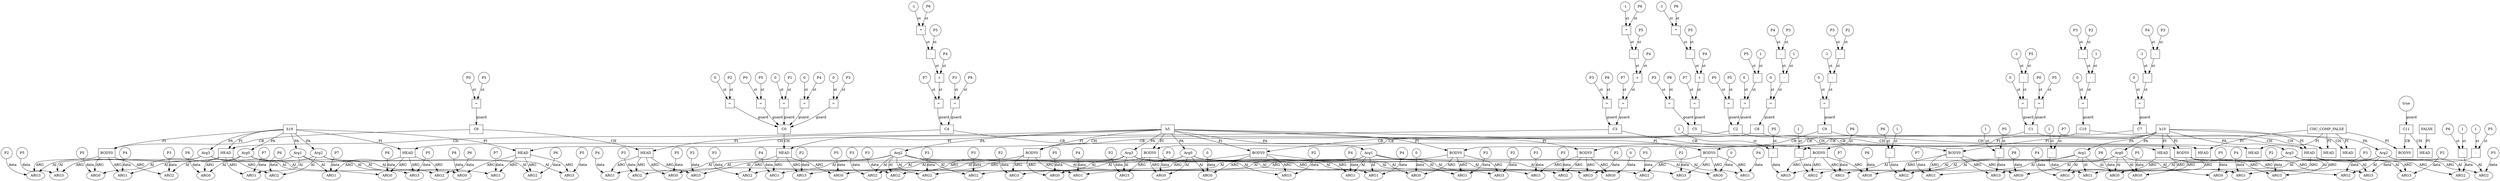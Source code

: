 // Horn Graph
digraph {
	"predicate_0" [label="h5"  nodeName="predicate_0" class=predicateName GNNNodeID=0 shape="box"]
	"predicateArgument_0" [label="Arg0"  nodeName="predicateArgument_0" class=predicateArgument GNNNodeID=1 shape="ellipse"]
		"predicate_0" -> "predicateArgument_0" [ label="PA"]
	"predicateArgument_1" [label="Arg1"  nodeName="predicateArgument_1" class=predicateArgument GNNNodeID=2 shape="ellipse"]
		"predicate_0" -> "predicateArgument_1" [ label="PA"]
	"predicateArgument_2" [label="Arg2"  nodeName="predicateArgument_2" class=predicateArgument GNNNodeID=3 shape="ellipse"]
		"predicate_0" -> "predicateArgument_2" [ label="PA"]
	"predicateArgument_3" [label="Arg3"  nodeName="predicateArgument_3" class=predicateArgument GNNNodeID=4 shape="ellipse"]
		"predicate_0" -> "predicateArgument_3" [ label="PA"]
	"predicate_1" [label="h10"  nodeName="predicate_1" class=predicateName GNNNodeID=5 shape="box"]
	"predicateArgument_4" [label="Arg0"  nodeName="predicateArgument_4" class=predicateArgument GNNNodeID=6 shape="ellipse"]
		"predicate_1" -> "predicateArgument_4" [ label="PA"]
	"predicateArgument_5" [label="Arg1"  nodeName="predicateArgument_5" class=predicateArgument GNNNodeID=7 shape="ellipse"]
		"predicate_1" -> "predicateArgument_5" [ label="PA"]
	"predicateArgument_6" [label="Arg2"  nodeName="predicateArgument_6" class=predicateArgument GNNNodeID=8 shape="ellipse"]
		"predicate_1" -> "predicateArgument_6" [ label="PA"]
	"predicateArgument_7" [label="Arg3"  nodeName="predicateArgument_7" class=predicateArgument GNNNodeID=9 shape="ellipse"]
		"predicate_1" -> "predicateArgument_7" [ label="PA"]
	"predicate_2" [label="h18"  nodeName="predicate_2" class=predicateName GNNNodeID=10 shape="box"]
	"predicateArgument_8" [label="Arg0"  nodeName="predicateArgument_8" class=predicateArgument GNNNodeID=11 shape="ellipse"]
		"predicate_2" -> "predicateArgument_8" [ label="PA"]
	"predicateArgument_9" [label="Arg1"  nodeName="predicateArgument_9" class=predicateArgument GNNNodeID=12 shape="ellipse"]
		"predicate_2" -> "predicateArgument_9" [ label="PA"]
	"predicateArgument_10" [label="Arg2"  nodeName="predicateArgument_10" class=predicateArgument GNNNodeID=13 shape="ellipse"]
		"predicate_2" -> "predicateArgument_10" [ label="PA"]
	"predicateArgument_11" [label="Arg3"  nodeName="predicateArgument_11" class=predicateArgument GNNNodeID=14 shape="ellipse"]
		"predicate_2" -> "predicateArgument_11" [ label="PA"]
	"predicate_3" [label="CHC_COMP_FALSE"  nodeName="predicate_3" class=predicateName GNNNodeID=15 shape="box"]
	"predicate_4" [label="FALSE"  nodeName="predicate_4" class=predicateName GNNNodeID=16 shape="box"]
	"clause_0" [label="C0"  nodeName="clause_0" class=clause GNNNodeID=17 shape="box"]
	"=_18" [label="="  nodeName="=_18" class=operator GNNNodeID=18 shape="square"]
		"=_18" -> "clause_0" [ label="guard"]
	"0_19" [label="0"  nodeName="0_19" class=constant GNNNodeID=19 shape="circle"]
		"0_19" -> "=_18" [ label="st"]
	"P1_20" [label="P1"  nodeName="P1_20" class=symbolicConstant GNNNodeID=20 shape="circle"]
		"P1_20" -> "=_18" [ label="st"]
	"=_21" [label="="  nodeName="=_21" class=operator GNNNodeID=21 shape="square"]
		"=_21" -> "clause_0" [ label="guard"]
	"0_22" [label="0"  nodeName="0_22" class=constant GNNNodeID=22 shape="circle"]
		"0_22" -> "=_21" [ label="st"]
	"P4_23" [label="P4"  nodeName="P4_23" class=symbolicConstant GNNNodeID=23 shape="circle"]
		"P4_23" -> "=_21" [ label="st"]
	"=_24" [label="="  nodeName="=_24" class=operator GNNNodeID=24 shape="square"]
		"=_24" -> "clause_0" [ label="guard"]
	"0_25" [label="0"  nodeName="0_25" class=constant GNNNodeID=25 shape="circle"]
		"0_25" -> "=_24" [ label="st"]
	"P3_26" [label="P3"  nodeName="P3_26" class=symbolicConstant GNNNodeID=26 shape="circle"]
		"P3_26" -> "=_24" [ label="st"]
	"=_27" [label="="  nodeName="=_27" class=operator GNNNodeID=27 shape="square"]
		"=_27" -> "clause_0" [ label="guard"]
	"0_28" [label="0"  nodeName="0_28" class=constant GNNNodeID=28 shape="circle"]
		"0_28" -> "=_27" [ label="st"]
	"P2_29" [label="P2"  nodeName="P2_29" class=symbolicConstant GNNNodeID=29 shape="circle"]
		"P2_29" -> "=_27" [ label="st"]
	"=_30" [label="="  nodeName="=_30" class=operator GNNNodeID=30 shape="square"]
		"=_30" -> "clause_0" [ label="guard"]
	"P0_31" [label="P0"  nodeName="P0_31" class=symbolicConstant GNNNodeID=31 shape="circle"]
		"P0_31" -> "=_30" [ label="st"]
	"P5_32" [label="P5"  nodeName="P5_32" class=symbolicConstant GNNNodeID=32 shape="circle"]
		"P5_32" -> "=_30" [ label="st"]
	"clauseHead_0" [label="HEAD"  nodeName="clauseHead_0" class=clauseHead GNNNodeID=33 shape="box"]
		"clause_0" -> "clauseHead_0" [ label="CH"]
		"predicate_0" -> "clauseHead_0" [ label="PI"]
	"clauseArgument_0" [label="ARG0"  nodeName="clauseArgument_0" class=clauseArg GNNNodeID=34 shape="ellipse"]
		"clauseHead_0" -> "clauseArgument_0" [ label="ARG"]
		"predicateArgument_0" -> "clauseArgument_0" [ label="AI"]
	"P5_35" [label="P5"  nodeName="P5_35" class=symbolicConstant GNNNodeID=35 shape="circle"]
		"P5_35" -> "clauseArgument_0" [ label="data"]
	"clauseArgument_1" [label="ARG1"  nodeName="clauseArgument_1" class=clauseArg GNNNodeID=36 shape="ellipse"]
		"clauseHead_0" -> "clauseArgument_1" [ label="ARG"]
		"predicateArgument_1" -> "clauseArgument_1" [ label="AI"]
	"P4_37" [label="P4"  nodeName="P4_37" class=symbolicConstant GNNNodeID=37 shape="circle"]
		"P4_37" -> "clauseArgument_1" [ label="data"]
	"clauseArgument_2" [label="ARG2"  nodeName="clauseArgument_2" class=clauseArg GNNNodeID=38 shape="ellipse"]
		"clauseHead_0" -> "clauseArgument_2" [ label="ARG"]
		"predicateArgument_2" -> "clauseArgument_2" [ label="AI"]
	"P3_39" [label="P3"  nodeName="P3_39" class=symbolicConstant GNNNodeID=39 shape="circle"]
		"P3_39" -> "clauseArgument_2" [ label="data"]
	"clauseArgument_3" [label="ARG3"  nodeName="clauseArgument_3" class=clauseArg GNNNodeID=40 shape="ellipse"]
		"clauseHead_0" -> "clauseArgument_3" [ label="ARG"]
		"predicateArgument_3" -> "clauseArgument_3" [ label="AI"]
	"P2_41" [label="P2"  nodeName="P2_41" class=symbolicConstant GNNNodeID=41 shape="circle"]
		"P2_41" -> "clauseArgument_3" [ label="data"]
	"clause_1" [label="C1"  nodeName="clause_1" class=clause GNNNodeID=42 shape="box"]
	">=_43" [label="="  nodeName=">=_43" class=operator GNNNodeID=43 shape="square"]
		">=_43" -> "clause_1" [ label="guard"]
	"0_44" [label="0"  nodeName="0_44" class=constant GNNNodeID=44 shape="circle"]
		"0_44" -> ">=_43" [ label="st"]
	"-_45" [label="-"  nodeName="-_45" class=operator GNNNodeID=45 shape="square"]
		"-_45" -> ">=_43" [ label="st"]
	"-1_46" [label="-1"  nodeName="-1_46" class=constant GNNNodeID=46 shape="circle"]
		"-1_46" -> "-_45" [ label="st"]
	"P5_47" [label="P5"  nodeName="P5_47" class=symbolicConstant GNNNodeID=47 shape="circle"]
		"P5_47" -> "-_45" [ label="st"]
	"=_48" [label="="  nodeName="=_48" class=operator GNNNodeID=48 shape="square"]
		"=_48" -> "clause_1" [ label="guard"]
	"P0_49" [label="P0"  nodeName="P0_49" class=symbolicConstant GNNNodeID=49 shape="circle"]
		"P0_49" -> "=_48" [ label="st"]
	"P5_50" [label="P5"  nodeName="P5_50" class=symbolicConstant GNNNodeID=50 shape="circle"]
		"P5_50" -> "=_48" [ label="st"]
	"clauseHead_1" [label="HEAD"  nodeName="clauseHead_1" class=clauseHead GNNNodeID=51 shape="box"]
		"clause_1" -> "clauseHead_1" [ label="CH"]
		"predicate_1" -> "clauseHead_1" [ label="PI"]
	"clauseArgument_4" [label="ARG0"  nodeName="clauseArgument_4" class=clauseArg GNNNodeID=52 shape="ellipse"]
		"clauseHead_1" -> "clauseArgument_4" [ label="ARG"]
		"predicateArgument_4" -> "clauseArgument_4" [ label="AI"]
	"P5_53" [label="P5"  nodeName="P5_53" class=symbolicConstant GNNNodeID=53 shape="circle"]
		"P5_53" -> "clauseArgument_4" [ label="data"]
	"clauseArgument_5" [label="ARG1"  nodeName="clauseArgument_5" class=clauseArg GNNNodeID=54 shape="ellipse"]
		"clauseHead_1" -> "clauseArgument_5" [ label="ARG"]
		"predicateArgument_5" -> "clauseArgument_5" [ label="AI"]
	"P4_55" [label="P4"  nodeName="P4_55" class=symbolicConstant GNNNodeID=55 shape="circle"]
		"P4_55" -> "clauseArgument_5" [ label="data"]
	"clauseArgument_6" [label="ARG2"  nodeName="clauseArgument_6" class=clauseArg GNNNodeID=56 shape="ellipse"]
		"clauseHead_1" -> "clauseArgument_6" [ label="ARG"]
		"predicateArgument_6" -> "clauseArgument_6" [ label="AI"]
	"P3_57" [label="P3"  nodeName="P3_57" class=symbolicConstant GNNNodeID=57 shape="circle"]
		"P3_57" -> "clauseArgument_6" [ label="data"]
	"clauseArgument_7" [label="ARG3"  nodeName="clauseArgument_7" class=clauseArg GNNNodeID=58 shape="ellipse"]
		"clauseHead_1" -> "clauseArgument_7" [ label="ARG"]
		"predicateArgument_7" -> "clauseArgument_7" [ label="AI"]
	"P2_59" [label="P2"  nodeName="P2_59" class=symbolicConstant GNNNodeID=59 shape="circle"]
		"P2_59" -> "clauseArgument_7" [ label="data"]
	"clauseBody_0" [label="BODY0"  nodeName="clauseBody_0" class=clauseBody GNNNodeID=60 shape="box"]
		"clause_1" -> "clauseBody_0" [ label="CB"]
		"predicate_0" -> "clauseBody_0" [ label="PI"]
	"clauseArgument_8" [label="ARG0"  nodeName="clauseArgument_8" class=clauseArg GNNNodeID=61 shape="ellipse"]
		"clauseBody_0" -> "clauseArgument_8" [ label="ARG"]
		"predicateArgument_0" -> "clauseArgument_8" [ label="AI"]
	"P5_62" [label="P5"  nodeName="P5_62" class=symbolicConstant GNNNodeID=62 shape="circle"]
		"P5_62" -> "clauseArgument_8" [ label="data"]
	"clauseArgument_9" [label="ARG1"  nodeName="clauseArgument_9" class=clauseArg GNNNodeID=63 shape="ellipse"]
		"clauseBody_0" -> "clauseArgument_9" [ label="ARG"]
		"predicateArgument_1" -> "clauseArgument_9" [ label="AI"]
	"P4_64" [label="P4"  nodeName="P4_64" class=symbolicConstant GNNNodeID=64 shape="circle"]
		"P4_64" -> "clauseArgument_9" [ label="data"]
	"clauseArgument_10" [label="ARG2"  nodeName="clauseArgument_10" class=clauseArg GNNNodeID=65 shape="ellipse"]
		"clauseBody_0" -> "clauseArgument_10" [ label="ARG"]
		"predicateArgument_2" -> "clauseArgument_10" [ label="AI"]
	"P3_66" [label="P3"  nodeName="P3_66" class=symbolicConstant GNNNodeID=66 shape="circle"]
		"P3_66" -> "clauseArgument_10" [ label="data"]
	"clauseArgument_11" [label="ARG3"  nodeName="clauseArgument_11" class=clauseArg GNNNodeID=67 shape="ellipse"]
		"clauseBody_0" -> "clauseArgument_11" [ label="ARG"]
		"predicateArgument_3" -> "clauseArgument_11" [ label="AI"]
	"P2_68" [label="P2"  nodeName="P2_68" class=symbolicConstant GNNNodeID=68 shape="circle"]
		"P2_68" -> "clauseArgument_11" [ label="data"]
	"clause_2" [label="C2"  nodeName="clause_2" class=clause GNNNodeID=69 shape="box"]
	">=_70" [label="="  nodeName=">=_70" class=operator GNNNodeID=70 shape="square"]
		">=_70" -> "clause_2" [ label="guard"]
	"0_71" [label="0"  nodeName="0_71" class=constant GNNNodeID=71 shape="circle"]
		"0_71" -> ">=_70" [ label="st"]
	"-_72" [label="-"  nodeName="-_72" class=operator GNNNodeID=72 shape="square"]
		"-_72" -> ">=_70" [ label="st"]
	"P5_73" [label="P5"  nodeName="P5_73" class=symbolicConstant GNNNodeID=73 shape="circle"]
		"P5_73" -> "-_72" [ label="st"]
	"1_74" [label="1"  nodeName="1_74" class=constant GNNNodeID=74 shape="circle"]
		"1_74" -> "-_72" [ label="st"]
	"=_75" [label="="  nodeName="=_75" class=operator GNNNodeID=75 shape="square"]
		"=_75" -> "clause_2" [ label="guard"]
	"P0_76" [label="P0"  nodeName="P0_76" class=symbolicConstant GNNNodeID=76 shape="circle"]
		"P0_76" -> "=_75" [ label="st"]
	"P5_77" [label="P5"  nodeName="P5_77" class=symbolicConstant GNNNodeID=77 shape="circle"]
		"P5_77" -> "=_75" [ label="st"]
	"clauseHead_2" [label="HEAD"  nodeName="clauseHead_2" class=clauseHead GNNNodeID=78 shape="box"]
		"clause_2" -> "clauseHead_2" [ label="CH"]
		"predicate_1" -> "clauseHead_2" [ label="PI"]
	"clauseArgument_12" [label="ARG0"  nodeName="clauseArgument_12" class=clauseArg GNNNodeID=79 shape="ellipse"]
		"clauseHead_2" -> "clauseArgument_12" [ label="ARG"]
		"predicateArgument_4" -> "clauseArgument_12" [ label="AI"]
	"P5_80" [label="P5"  nodeName="P5_80" class=symbolicConstant GNNNodeID=80 shape="circle"]
		"P5_80" -> "clauseArgument_12" [ label="data"]
	"clauseArgument_13" [label="ARG1"  nodeName="clauseArgument_13" class=clauseArg GNNNodeID=81 shape="ellipse"]
		"clauseHead_2" -> "clauseArgument_13" [ label="ARG"]
		"predicateArgument_5" -> "clauseArgument_13" [ label="AI"]
	"P4_82" [label="P4"  nodeName="P4_82" class=symbolicConstant GNNNodeID=82 shape="circle"]
		"P4_82" -> "clauseArgument_13" [ label="data"]
	"clauseArgument_14" [label="ARG2"  nodeName="clauseArgument_14" class=clauseArg GNNNodeID=83 shape="ellipse"]
		"clauseHead_2" -> "clauseArgument_14" [ label="ARG"]
		"predicateArgument_6" -> "clauseArgument_14" [ label="AI"]
	"P3_84" [label="P3"  nodeName="P3_84" class=symbolicConstant GNNNodeID=84 shape="circle"]
		"P3_84" -> "clauseArgument_14" [ label="data"]
	"clauseArgument_15" [label="ARG3"  nodeName="clauseArgument_15" class=clauseArg GNNNodeID=85 shape="ellipse"]
		"clauseHead_2" -> "clauseArgument_15" [ label="ARG"]
		"predicateArgument_7" -> "clauseArgument_15" [ label="AI"]
	"P2_86" [label="P2"  nodeName="P2_86" class=symbolicConstant GNNNodeID=86 shape="circle"]
		"P2_86" -> "clauseArgument_15" [ label="data"]
	"clauseBody_1" [label="BODY0"  nodeName="clauseBody_1" class=clauseBody GNNNodeID=87 shape="box"]
		"clause_2" -> "clauseBody_1" [ label="CB"]
		"predicate_0" -> "clauseBody_1" [ label="PI"]
	"clauseArgument_16" [label="ARG0"  nodeName="clauseArgument_16" class=clauseArg GNNNodeID=88 shape="ellipse"]
		"clauseBody_1" -> "clauseArgument_16" [ label="ARG"]
		"predicateArgument_0" -> "clauseArgument_16" [ label="AI"]
	"P5_89" [label="P5"  nodeName="P5_89" class=symbolicConstant GNNNodeID=89 shape="circle"]
		"P5_89" -> "clauseArgument_16" [ label="data"]
	"clauseArgument_17" [label="ARG1"  nodeName="clauseArgument_17" class=clauseArg GNNNodeID=90 shape="ellipse"]
		"clauseBody_1" -> "clauseArgument_17" [ label="ARG"]
		"predicateArgument_1" -> "clauseArgument_17" [ label="AI"]
	"P4_91" [label="P4"  nodeName="P4_91" class=symbolicConstant GNNNodeID=91 shape="circle"]
		"P4_91" -> "clauseArgument_17" [ label="data"]
	"clauseArgument_18" [label="ARG2"  nodeName="clauseArgument_18" class=clauseArg GNNNodeID=92 shape="ellipse"]
		"clauseBody_1" -> "clauseArgument_18" [ label="ARG"]
		"predicateArgument_2" -> "clauseArgument_18" [ label="AI"]
	"P3_93" [label="P3"  nodeName="P3_93" class=symbolicConstant GNNNodeID=93 shape="circle"]
		"P3_93" -> "clauseArgument_18" [ label="data"]
	"clauseArgument_19" [label="ARG3"  nodeName="clauseArgument_19" class=clauseArg GNNNodeID=94 shape="ellipse"]
		"clauseBody_1" -> "clauseArgument_19" [ label="ARG"]
		"predicateArgument_3" -> "clauseArgument_19" [ label="AI"]
	"P2_95" [label="P2"  nodeName="P2_95" class=symbolicConstant GNNNodeID=95 shape="circle"]
		"P2_95" -> "clauseArgument_19" [ label="data"]
	"clause_3" [label="C3"  nodeName="clause_3" class=clause GNNNodeID=96 shape="box"]
	"=_97" [label="="  nodeName="=_97" class=operator GNNNodeID=97 shape="square"]
		"=_97" -> "clause_3" [ label="guard"]
	"P7_98" [label="P7"  nodeName="P7_98" class=symbolicConstant GNNNodeID=98 shape="circle"]
		"P7_98" -> "=_97" [ label="st"]
	"+_99" [label="+"  nodeName="+_99" class=operator GNNNodeID=99 shape="square"]
		"+_99" -> "=_97" [ label="st"]
	"-_100" [label="-"  nodeName="-_100" class=operator GNNNodeID=100 shape="square"]
		"-_100" -> "+_99" [ label="st"]
	"*_101" [label="*"  nodeName="*_101" class=operator GNNNodeID=101 shape="square"]
		"*_101" -> "-_100" [ label="st"]
	"-1_102" [label="-1"  nodeName="-1_102" class=constant GNNNodeID=102 shape="circle"]
		"-1_102" -> "*_101" [ label="st"]
	"P6_103" [label="P6"  nodeName="P6_103" class=symbolicConstant GNNNodeID=103 shape="circle"]
		"P6_103" -> "*_101" [ label="st"]
	"P5_104" [label="P5"  nodeName="P5_104" class=symbolicConstant GNNNodeID=104 shape="circle"]
		"P5_104" -> "-_100" [ label="st"]
	"P4_105" [label="P4"  nodeName="P4_105" class=symbolicConstant GNNNodeID=105 shape="circle"]
		"P4_105" -> "+_99" [ label="st"]
	"=_106" [label="="  nodeName="=_106" class=operator GNNNodeID=106 shape="square"]
		"=_106" -> "clause_3" [ label="guard"]
	"P3_107" [label="P3"  nodeName="P3_107" class=symbolicConstant GNNNodeID=107 shape="circle"]
		"P3_107" -> "=_106" [ label="st"]
	"P8_108" [label="P8"  nodeName="P8_108" class=symbolicConstant GNNNodeID=108 shape="circle"]
		"P8_108" -> "=_106" [ label="st"]
	"clauseHead_3" [label="HEAD"  nodeName="clauseHead_3" class=clauseHead GNNNodeID=109 shape="box"]
		"clause_3" -> "clauseHead_3" [ label="CH"]
		"predicate_2" -> "clauseHead_3" [ label="PI"]
	"clauseArgument_20" [label="ARG0"  nodeName="clauseArgument_20" class=clauseArg GNNNodeID=110 shape="ellipse"]
		"clauseHead_3" -> "clauseArgument_20" [ label="ARG"]
		"predicateArgument_8" -> "clauseArgument_20" [ label="AI"]
	"P8_111" [label="P8"  nodeName="P8_111" class=symbolicConstant GNNNodeID=111 shape="circle"]
		"P8_111" -> "clauseArgument_20" [ label="data"]
	"clauseArgument_21" [label="ARG1"  nodeName="clauseArgument_21" class=clauseArg GNNNodeID=112 shape="ellipse"]
		"clauseHead_3" -> "clauseArgument_21" [ label="ARG"]
		"predicateArgument_9" -> "clauseArgument_21" [ label="AI"]
	"P7_113" [label="P7"  nodeName="P7_113" class=symbolicConstant GNNNodeID=113 shape="circle"]
		"P7_113" -> "clauseArgument_21" [ label="data"]
	"clauseArgument_22" [label="ARG2"  nodeName="clauseArgument_22" class=clauseArg GNNNodeID=114 shape="ellipse"]
		"clauseHead_3" -> "clauseArgument_22" [ label="ARG"]
		"predicateArgument_10" -> "clauseArgument_22" [ label="AI"]
	"P6_115" [label="P6"  nodeName="P6_115" class=symbolicConstant GNNNodeID=115 shape="circle"]
		"P6_115" -> "clauseArgument_22" [ label="data"]
	"clauseArgument_23" [label="ARG3"  nodeName="clauseArgument_23" class=clauseArg GNNNodeID=116 shape="ellipse"]
		"clauseHead_3" -> "clauseArgument_23" [ label="ARG"]
		"predicateArgument_11" -> "clauseArgument_23" [ label="AI"]
	"P5_117" [label="P5"  nodeName="P5_117" class=symbolicConstant GNNNodeID=117 shape="circle"]
		"P5_117" -> "clauseArgument_23" [ label="data"]
	"clauseBody_2" [label="BODY0"  nodeName="clauseBody_2" class=clauseBody GNNNodeID=118 shape="box"]
		"clause_3" -> "clauseBody_2" [ label="CB"]
		"predicate_1" -> "clauseBody_2" [ label="PI"]
	"clauseArgument_24" [label="ARG0"  nodeName="clauseArgument_24" class=clauseArg GNNNodeID=119 shape="ellipse"]
		"clauseBody_2" -> "clauseArgument_24" [ label="ARG"]
		"predicateArgument_4" -> "clauseArgument_24" [ label="AI"]
	"P8_120" [label="P8"  nodeName="P8_120" class=symbolicConstant GNNNodeID=120 shape="circle"]
		"P8_120" -> "clauseArgument_24" [ label="data"]
	"clauseArgument_25" [label="ARG1"  nodeName="clauseArgument_25" class=clauseArg GNNNodeID=121 shape="ellipse"]
		"clauseBody_2" -> "clauseArgument_25" [ label="ARG"]
		"predicateArgument_5" -> "clauseArgument_25" [ label="AI"]
	"P7_122" [label="P7"  nodeName="P7_122" class=symbolicConstant GNNNodeID=122 shape="circle"]
		"P7_122" -> "clauseArgument_25" [ label="data"]
	"clauseArgument_26" [label="ARG2"  nodeName="clauseArgument_26" class=clauseArg GNNNodeID=123 shape="ellipse"]
		"clauseBody_2" -> "clauseArgument_26" [ label="ARG"]
		"predicateArgument_6" -> "clauseArgument_26" [ label="AI"]
	"-_124" [label="-"  nodeName="-_124" class=operator GNNNodeID=124 shape="square"]
		"-_124" -> "clauseArgument_26" [ label="data"]
	"P6_125" [label="P6"  nodeName="P6_125" class=symbolicConstant GNNNodeID=125 shape="circle"]
		"P6_125" -> "-_124" [ label="st"]
	"1_126" [label="1"  nodeName="1_126" class=constant GNNNodeID=126 shape="circle"]
		"1_126" -> "-_124" [ label="st"]
	"clauseArgument_27" [label="ARG3"  nodeName="clauseArgument_27" class=clauseArg GNNNodeID=127 shape="ellipse"]
		"clauseBody_2" -> "clauseArgument_27" [ label="ARG"]
		"predicateArgument_7" -> "clauseArgument_27" [ label="AI"]
	"-_128" [label="-"  nodeName="-_128" class=operator GNNNodeID=128 shape="square"]
		"-_128" -> "clauseArgument_27" [ label="data"]
	"P5_129" [label="P5"  nodeName="P5_129" class=symbolicConstant GNNNodeID=129 shape="circle"]
		"P5_129" -> "-_128" [ label="st"]
	"1_130" [label="1"  nodeName="1_130" class=constant GNNNodeID=130 shape="circle"]
		"1_130" -> "-_128" [ label="st"]
	"clause_4" [label="C4"  nodeName="clause_4" class=clause GNNNodeID=131 shape="box"]
	"=_132" [label="="  nodeName="=_132" class=operator GNNNodeID=132 shape="square"]
		"=_132" -> "clause_4" [ label="guard"]
	"P7_133" [label="P7"  nodeName="P7_133" class=symbolicConstant GNNNodeID=133 shape="circle"]
		"P7_133" -> "=_132" [ label="st"]
	"+_134" [label="+"  nodeName="+_134" class=operator GNNNodeID=134 shape="square"]
		"+_134" -> "=_132" [ label="st"]
	"-_135" [label="-"  nodeName="-_135" class=operator GNNNodeID=135 shape="square"]
		"-_135" -> "+_134" [ label="st"]
	"*_136" [label="*"  nodeName="*_136" class=operator GNNNodeID=136 shape="square"]
		"*_136" -> "-_135" [ label="st"]
	"-1_137" [label="-1"  nodeName="-1_137" class=constant GNNNodeID=137 shape="circle"]
		"-1_137" -> "*_136" [ label="st"]
	"P6_138" [label="P6"  nodeName="P6_138" class=symbolicConstant GNNNodeID=138 shape="circle"]
		"P6_138" -> "*_136" [ label="st"]
	"P5_139" [label="P5"  nodeName="P5_139" class=symbolicConstant GNNNodeID=139 shape="circle"]
		"P5_139" -> "-_135" [ label="st"]
	"P4_140" [label="P4"  nodeName="P4_140" class=symbolicConstant GNNNodeID=140 shape="circle"]
		"P4_140" -> "+_134" [ label="st"]
	"=_141" [label="="  nodeName="=_141" class=operator GNNNodeID=141 shape="square"]
		"=_141" -> "clause_4" [ label="guard"]
	"P3_142" [label="P3"  nodeName="P3_142" class=symbolicConstant GNNNodeID=142 shape="circle"]
		"P3_142" -> "=_141" [ label="st"]
	"P8_143" [label="P8"  nodeName="P8_143" class=symbolicConstant GNNNodeID=143 shape="circle"]
		"P8_143" -> "=_141" [ label="st"]
	"clauseHead_4" [label="HEAD"  nodeName="clauseHead_4" class=clauseHead GNNNodeID=144 shape="box"]
		"clause_4" -> "clauseHead_4" [ label="CH"]
		"predicate_2" -> "clauseHead_4" [ label="PI"]
	"clauseArgument_28" [label="ARG0"  nodeName="clauseArgument_28" class=clauseArg GNNNodeID=145 shape="ellipse"]
		"clauseHead_4" -> "clauseArgument_28" [ label="ARG"]
		"predicateArgument_8" -> "clauseArgument_28" [ label="AI"]
	"P8_146" [label="P8"  nodeName="P8_146" class=symbolicConstant GNNNodeID=146 shape="circle"]
		"P8_146" -> "clauseArgument_28" [ label="data"]
	"clauseArgument_29" [label="ARG1"  nodeName="clauseArgument_29" class=clauseArg GNNNodeID=147 shape="ellipse"]
		"clauseHead_4" -> "clauseArgument_29" [ label="ARG"]
		"predicateArgument_9" -> "clauseArgument_29" [ label="AI"]
	"P7_148" [label="P7"  nodeName="P7_148" class=symbolicConstant GNNNodeID=148 shape="circle"]
		"P7_148" -> "clauseArgument_29" [ label="data"]
	"clauseArgument_30" [label="ARG2"  nodeName="clauseArgument_30" class=clauseArg GNNNodeID=149 shape="ellipse"]
		"clauseHead_4" -> "clauseArgument_30" [ label="ARG"]
		"predicateArgument_10" -> "clauseArgument_30" [ label="AI"]
	"P6_150" [label="P6"  nodeName="P6_150" class=symbolicConstant GNNNodeID=150 shape="circle"]
		"P6_150" -> "clauseArgument_30" [ label="data"]
	"clauseArgument_31" [label="ARG3"  nodeName="clauseArgument_31" class=clauseArg GNNNodeID=151 shape="ellipse"]
		"clauseHead_4" -> "clauseArgument_31" [ label="ARG"]
		"predicateArgument_11" -> "clauseArgument_31" [ label="AI"]
	"P5_152" [label="P5"  nodeName="P5_152" class=symbolicConstant GNNNodeID=152 shape="circle"]
		"P5_152" -> "clauseArgument_31" [ label="data"]
	"clauseBody_3" [label="BODY0"  nodeName="clauseBody_3" class=clauseBody GNNNodeID=153 shape="box"]
		"clause_4" -> "clauseBody_3" [ label="CB"]
		"predicate_1" -> "clauseBody_3" [ label="PI"]
	"clauseArgument_32" [label="ARG0"  nodeName="clauseArgument_32" class=clauseArg GNNNodeID=154 shape="ellipse"]
		"clauseBody_3" -> "clauseArgument_32" [ label="ARG"]
		"predicateArgument_4" -> "clauseArgument_32" [ label="AI"]
	"P8_155" [label="P8"  nodeName="P8_155" class=symbolicConstant GNNNodeID=155 shape="circle"]
		"P8_155" -> "clauseArgument_32" [ label="data"]
	"clauseArgument_33" [label="ARG1"  nodeName="clauseArgument_33" class=clauseArg GNNNodeID=156 shape="ellipse"]
		"clauseBody_3" -> "clauseArgument_33" [ label="ARG"]
		"predicateArgument_5" -> "clauseArgument_33" [ label="AI"]
	"P7_157" [label="P7"  nodeName="P7_157" class=symbolicConstant GNNNodeID=157 shape="circle"]
		"P7_157" -> "clauseArgument_33" [ label="data"]
	"clauseArgument_34" [label="ARG2"  nodeName="clauseArgument_34" class=clauseArg GNNNodeID=158 shape="ellipse"]
		"clauseBody_3" -> "clauseArgument_34" [ label="ARG"]
		"predicateArgument_6" -> "clauseArgument_34" [ label="AI"]
	"-_159" [label="-"  nodeName="-_159" class=operator GNNNodeID=159 shape="square"]
		"-_159" -> "clauseArgument_34" [ label="data"]
	"P6_160" [label="P6"  nodeName="P6_160" class=symbolicConstant GNNNodeID=160 shape="circle"]
		"P6_160" -> "-_159" [ label="st"]
	"1_161" [label="1"  nodeName="1_161" class=constant GNNNodeID=161 shape="circle"]
		"1_161" -> "-_159" [ label="st"]
	"clauseArgument_35" [label="ARG3"  nodeName="clauseArgument_35" class=clauseArg GNNNodeID=162 shape="ellipse"]
		"clauseBody_3" -> "clauseArgument_35" [ label="ARG"]
		"predicateArgument_7" -> "clauseArgument_35" [ label="AI"]
	"-_163" [label="-"  nodeName="-_163" class=operator GNNNodeID=163 shape="square"]
		"-_163" -> "clauseArgument_35" [ label="data"]
	"P5_164" [label="P5"  nodeName="P5_164" class=symbolicConstant GNNNodeID=164 shape="circle"]
		"P5_164" -> "-_163" [ label="st"]
	"1_165" [label="1"  nodeName="1_165" class=constant GNNNodeID=165 shape="circle"]
		"1_165" -> "-_163" [ label="st"]
	"clause_5" [label="C5"  nodeName="clause_5" class=clause GNNNodeID=166 shape="box"]
	"=_167" [label="="  nodeName="=_167" class=operator GNNNodeID=167 shape="square"]
		"=_167" -> "clause_5" [ label="guard"]
	"P7_168" [label="P7"  nodeName="P7_168" class=symbolicConstant GNNNodeID=168 shape="circle"]
		"P7_168" -> "=_167" [ label="st"]
	"+_169" [label="+"  nodeName="+_169" class=operator GNNNodeID=169 shape="square"]
		"+_169" -> "=_167" [ label="st"]
	"-_170" [label="-"  nodeName="-_170" class=operator GNNNodeID=170 shape="square"]
		"-_170" -> "+_169" [ label="st"]
	"*_171" [label="*"  nodeName="*_171" class=operator GNNNodeID=171 shape="square"]
		"*_171" -> "-_170" [ label="st"]
	"-1_172" [label="-1"  nodeName="-1_172" class=constant GNNNodeID=172 shape="circle"]
		"-1_172" -> "*_171" [ label="st"]
	"P6_173" [label="P6"  nodeName="P6_173" class=symbolicConstant GNNNodeID=173 shape="circle"]
		"P6_173" -> "*_171" [ label="st"]
	"P5_174" [label="P5"  nodeName="P5_174" class=symbolicConstant GNNNodeID=174 shape="circle"]
		"P5_174" -> "-_170" [ label="st"]
	"P4_175" [label="P4"  nodeName="P4_175" class=symbolicConstant GNNNodeID=175 shape="circle"]
		"P4_175" -> "+_169" [ label="st"]
	"=_176" [label="="  nodeName="=_176" class=operator GNNNodeID=176 shape="square"]
		"=_176" -> "clause_5" [ label="guard"]
	"P3_177" [label="P3"  nodeName="P3_177" class=symbolicConstant GNNNodeID=177 shape="circle"]
		"P3_177" -> "=_176" [ label="st"]
	"P8_178" [label="P8"  nodeName="P8_178" class=symbolicConstant GNNNodeID=178 shape="circle"]
		"P8_178" -> "=_176" [ label="st"]
	"clauseHead_5" [label="HEAD"  nodeName="clauseHead_5" class=clauseHead GNNNodeID=179 shape="box"]
		"clause_5" -> "clauseHead_5" [ label="CH"]
		"predicate_2" -> "clauseHead_5" [ label="PI"]
	"clauseArgument_36" [label="ARG0"  nodeName="clauseArgument_36" class=clauseArg GNNNodeID=180 shape="ellipse"]
		"clauseHead_5" -> "clauseArgument_36" [ label="ARG"]
		"predicateArgument_8" -> "clauseArgument_36" [ label="AI"]
	"P8_181" [label="P8"  nodeName="P8_181" class=symbolicConstant GNNNodeID=181 shape="circle"]
		"P8_181" -> "clauseArgument_36" [ label="data"]
	"clauseArgument_37" [label="ARG1"  nodeName="clauseArgument_37" class=clauseArg GNNNodeID=182 shape="ellipse"]
		"clauseHead_5" -> "clauseArgument_37" [ label="ARG"]
		"predicateArgument_9" -> "clauseArgument_37" [ label="AI"]
	"P7_183" [label="P7"  nodeName="P7_183" class=symbolicConstant GNNNodeID=183 shape="circle"]
		"P7_183" -> "clauseArgument_37" [ label="data"]
	"clauseArgument_38" [label="ARG2"  nodeName="clauseArgument_38" class=clauseArg GNNNodeID=184 shape="ellipse"]
		"clauseHead_5" -> "clauseArgument_38" [ label="ARG"]
		"predicateArgument_10" -> "clauseArgument_38" [ label="AI"]
	"P6_185" [label="P6"  nodeName="P6_185" class=symbolicConstant GNNNodeID=185 shape="circle"]
		"P6_185" -> "clauseArgument_38" [ label="data"]
	"clauseArgument_39" [label="ARG3"  nodeName="clauseArgument_39" class=clauseArg GNNNodeID=186 shape="ellipse"]
		"clauseHead_5" -> "clauseArgument_39" [ label="ARG"]
		"predicateArgument_11" -> "clauseArgument_39" [ label="AI"]
	"P5_187" [label="P5"  nodeName="P5_187" class=symbolicConstant GNNNodeID=187 shape="circle"]
		"P5_187" -> "clauseArgument_39" [ label="data"]
	"clauseBody_4" [label="BODY0"  nodeName="clauseBody_4" class=clauseBody GNNNodeID=188 shape="box"]
		"clause_5" -> "clauseBody_4" [ label="CB"]
		"predicate_1" -> "clauseBody_4" [ label="PI"]
	"clauseArgument_40" [label="ARG0"  nodeName="clauseArgument_40" class=clauseArg GNNNodeID=189 shape="ellipse"]
		"clauseBody_4" -> "clauseArgument_40" [ label="ARG"]
		"predicateArgument_4" -> "clauseArgument_40" [ label="AI"]
	"P8_190" [label="P8"  nodeName="P8_190" class=symbolicConstant GNNNodeID=190 shape="circle"]
		"P8_190" -> "clauseArgument_40" [ label="data"]
	"clauseArgument_41" [label="ARG1"  nodeName="clauseArgument_41" class=clauseArg GNNNodeID=191 shape="ellipse"]
		"clauseBody_4" -> "clauseArgument_41" [ label="ARG"]
		"predicateArgument_5" -> "clauseArgument_41" [ label="AI"]
	"-_192" [label="-"  nodeName="-_192" class=operator GNNNodeID=192 shape="square"]
		"-_192" -> "clauseArgument_41" [ label="data"]
	"P7_193" [label="P7"  nodeName="P7_193" class=symbolicConstant GNNNodeID=193 shape="circle"]
		"P7_193" -> "-_192" [ label="st"]
	"1_194" [label="1"  nodeName="1_194" class=constant GNNNodeID=194 shape="circle"]
		"1_194" -> "-_192" [ label="st"]
	"clauseArgument_42" [label="ARG2"  nodeName="clauseArgument_42" class=clauseArg GNNNodeID=195 shape="ellipse"]
		"clauseBody_4" -> "clauseArgument_42" [ label="ARG"]
		"predicateArgument_6" -> "clauseArgument_42" [ label="AI"]
	"-_196" [label="-"  nodeName="-_196" class=operator GNNNodeID=196 shape="square"]
		"-_196" -> "clauseArgument_42" [ label="data"]
	"P6_197" [label="P6"  nodeName="P6_197" class=symbolicConstant GNNNodeID=197 shape="circle"]
		"P6_197" -> "-_196" [ label="st"]
	"1_198" [label="1"  nodeName="1_198" class=constant GNNNodeID=198 shape="circle"]
		"1_198" -> "-_196" [ label="st"]
	"clauseArgument_43" [label="ARG3"  nodeName="clauseArgument_43" class=clauseArg GNNNodeID=199 shape="ellipse"]
		"clauseBody_4" -> "clauseArgument_43" [ label="ARG"]
		"predicateArgument_7" -> "clauseArgument_43" [ label="AI"]
	"-_200" [label="-"  nodeName="-_200" class=operator GNNNodeID=200 shape="square"]
		"-_200" -> "clauseArgument_43" [ label="data"]
	"P5_201" [label="P5"  nodeName="P5_201" class=symbolicConstant GNNNodeID=201 shape="circle"]
		"P5_201" -> "-_200" [ label="st"]
	"1_202" [label="1"  nodeName="1_202" class=constant GNNNodeID=202 shape="circle"]
		"1_202" -> "-_200" [ label="st"]
	"clause_6" [label="C6"  nodeName="clause_6" class=clause GNNNodeID=203 shape="box"]
	"=_204" [label="="  nodeName="=_204" class=operator GNNNodeID=204 shape="square"]
		"=_204" -> "clause_6" [ label="guard"]
	"P0_205" [label="P0"  nodeName="P0_205" class=symbolicConstant GNNNodeID=205 shape="circle"]
		"P0_205" -> "=_204" [ label="st"]
	"P5_206" [label="P5"  nodeName="P5_206" class=symbolicConstant GNNNodeID=206 shape="circle"]
		"P5_206" -> "=_204" [ label="st"]
	"clauseHead_6" [label="HEAD"  nodeName="clauseHead_6" class=clauseHead GNNNodeID=207 shape="box"]
		"clause_6" -> "clauseHead_6" [ label="CH"]
		"predicate_0" -> "clauseHead_6" [ label="PI"]
	"clauseArgument_44" [label="ARG0"  nodeName="clauseArgument_44" class=clauseArg GNNNodeID=208 shape="ellipse"]
		"clauseHead_6" -> "clauseArgument_44" [ label="ARG"]
		"predicateArgument_0" -> "clauseArgument_44" [ label="AI"]
	"P5_209" [label="P5"  nodeName="P5_209" class=symbolicConstant GNNNodeID=209 shape="circle"]
		"P5_209" -> "clauseArgument_44" [ label="data"]
	"clauseArgument_45" [label="ARG1"  nodeName="clauseArgument_45" class=clauseArg GNNNodeID=210 shape="ellipse"]
		"clauseHead_6" -> "clauseArgument_45" [ label="ARG"]
		"predicateArgument_1" -> "clauseArgument_45" [ label="AI"]
	"P4_211" [label="P4"  nodeName="P4_211" class=symbolicConstant GNNNodeID=211 shape="circle"]
		"P4_211" -> "clauseArgument_45" [ label="data"]
	"clauseArgument_46" [label="ARG2"  nodeName="clauseArgument_46" class=clauseArg GNNNodeID=212 shape="ellipse"]
		"clauseHead_6" -> "clauseArgument_46" [ label="ARG"]
		"predicateArgument_2" -> "clauseArgument_46" [ label="AI"]
	"P3_213" [label="P3"  nodeName="P3_213" class=symbolicConstant GNNNodeID=213 shape="circle"]
		"P3_213" -> "clauseArgument_46" [ label="data"]
	"clauseArgument_47" [label="ARG3"  nodeName="clauseArgument_47" class=clauseArg GNNNodeID=214 shape="ellipse"]
		"clauseHead_6" -> "clauseArgument_47" [ label="ARG"]
		"predicateArgument_3" -> "clauseArgument_47" [ label="AI"]
	"P2_215" [label="P2"  nodeName="P2_215" class=symbolicConstant GNNNodeID=215 shape="circle"]
		"P2_215" -> "clauseArgument_47" [ label="data"]
	"clauseBody_5" [label="BODY0"  nodeName="clauseBody_5" class=clauseBody GNNNodeID=216 shape="box"]
		"clause_6" -> "clauseBody_5" [ label="CB"]
		"predicate_2" -> "clauseBody_5" [ label="PI"]
	"clauseArgument_48" [label="ARG0"  nodeName="clauseArgument_48" class=clauseArg GNNNodeID=217 shape="ellipse"]
		"clauseBody_5" -> "clauseArgument_48" [ label="ARG"]
		"predicateArgument_8" -> "clauseArgument_48" [ label="AI"]
	"P5_218" [label="P5"  nodeName="P5_218" class=symbolicConstant GNNNodeID=218 shape="circle"]
		"P5_218" -> "clauseArgument_48" [ label="data"]
	"clauseArgument_49" [label="ARG1"  nodeName="clauseArgument_49" class=clauseArg GNNNodeID=219 shape="ellipse"]
		"clauseBody_5" -> "clauseArgument_49" [ label="ARG"]
		"predicateArgument_9" -> "clauseArgument_49" [ label="AI"]
	"P4_220" [label="P4"  nodeName="P4_220" class=symbolicConstant GNNNodeID=220 shape="circle"]
		"P4_220" -> "clauseArgument_49" [ label="data"]
	"clauseArgument_50" [label="ARG2"  nodeName="clauseArgument_50" class=clauseArg GNNNodeID=221 shape="ellipse"]
		"clauseBody_5" -> "clauseArgument_50" [ label="ARG"]
		"predicateArgument_10" -> "clauseArgument_50" [ label="AI"]
	"P3_222" [label="P3"  nodeName="P3_222" class=symbolicConstant GNNNodeID=222 shape="circle"]
		"P3_222" -> "clauseArgument_50" [ label="data"]
	"clauseArgument_51" [label="ARG3"  nodeName="clauseArgument_51" class=clauseArg GNNNodeID=223 shape="ellipse"]
		"clauseBody_5" -> "clauseArgument_51" [ label="ARG"]
		"predicateArgument_11" -> "clauseArgument_51" [ label="AI"]
	"P2_224" [label="P2"  nodeName="P2_224" class=symbolicConstant GNNNodeID=224 shape="circle"]
		"P2_224" -> "clauseArgument_51" [ label="data"]
	"clause_7" [label="C7"  nodeName="clause_7" class=clause GNNNodeID=225 shape="box"]
	">=_226" [label="="  nodeName=">=_226" class=operator GNNNodeID=226 shape="square"]
		">=_226" -> "clause_7" [ label="guard"]
	"0_227" [label="0"  nodeName="0_227" class=constant GNNNodeID=227 shape="circle"]
		"0_227" -> ">=_226" [ label="st"]
	"-_228" [label="-"  nodeName="-_228" class=operator GNNNodeID=228 shape="square"]
		"-_228" -> ">=_226" [ label="st"]
	"-1_229" [label="-1"  nodeName="-1_229" class=constant GNNNodeID=229 shape="circle"]
		"-1_229" -> "-_228" [ label="st"]
	"-_230" [label="-"  nodeName="-_230" class=operator GNNNodeID=230 shape="square"]
		"-_230" -> "-_228" [ label="st"]
	"P4_231" [label="P4"  nodeName="P4_231" class=symbolicConstant GNNNodeID=231 shape="circle"]
		"P4_231" -> "-_230" [ label="st"]
	"P3_232" [label="P3"  nodeName="P3_232" class=symbolicConstant GNNNodeID=232 shape="circle"]
		"P3_232" -> "-_230" [ label="st"]
	"clauseHead_7" [label="HEAD"  nodeName="clauseHead_7" class=clauseHead GNNNodeID=233 shape="box"]
		"clause_7" -> "clauseHead_7" [ label="CH"]
		"predicate_3" -> "clauseHead_7" [ label="PI"]
	"clauseBody_6" [label="BODY0"  nodeName="clauseBody_6" class=clauseBody GNNNodeID=234 shape="box"]
		"clause_7" -> "clauseBody_6" [ label="CB"]
		"predicate_0" -> "clauseBody_6" [ label="PI"]
	"clauseArgument_52" [label="ARG0"  nodeName="clauseArgument_52" class=clauseArg GNNNodeID=235 shape="ellipse"]
		"clauseBody_6" -> "clauseArgument_52" [ label="ARG"]
		"predicateArgument_0" -> "clauseArgument_52" [ label="AI"]
	"0_236" [label="0"  nodeName="0_236" class=constant GNNNodeID=236 shape="circle"]
		"0_236" -> "clauseArgument_52" [ label="data"]
	"clauseArgument_53" [label="ARG1"  nodeName="clauseArgument_53" class=clauseArg GNNNodeID=237 shape="ellipse"]
		"clauseBody_6" -> "clauseArgument_53" [ label="ARG"]
		"predicateArgument_1" -> "clauseArgument_53" [ label="AI"]
	"P4_238" [label="P4"  nodeName="P4_238" class=symbolicConstant GNNNodeID=238 shape="circle"]
		"P4_238" -> "clauseArgument_53" [ label="data"]
	"clauseArgument_54" [label="ARG2"  nodeName="clauseArgument_54" class=clauseArg GNNNodeID=239 shape="ellipse"]
		"clauseBody_6" -> "clauseArgument_54" [ label="ARG"]
		"predicateArgument_2" -> "clauseArgument_54" [ label="AI"]
	"P3_240" [label="P3"  nodeName="P3_240" class=symbolicConstant GNNNodeID=240 shape="circle"]
		"P3_240" -> "clauseArgument_54" [ label="data"]
	"clauseArgument_55" [label="ARG3"  nodeName="clauseArgument_55" class=clauseArg GNNNodeID=241 shape="ellipse"]
		"clauseBody_6" -> "clauseArgument_55" [ label="ARG"]
		"predicateArgument_3" -> "clauseArgument_55" [ label="AI"]
	"P2_242" [label="P2"  nodeName="P2_242" class=symbolicConstant GNNNodeID=242 shape="circle"]
		"P2_242" -> "clauseArgument_55" [ label="data"]
	"clause_8" [label="C8"  nodeName="clause_8" class=clause GNNNodeID=243 shape="box"]
	">=_244" [label="="  nodeName=">=_244" class=operator GNNNodeID=244 shape="square"]
		">=_244" -> "clause_8" [ label="guard"]
	"0_245" [label="0"  nodeName="0_245" class=constant GNNNodeID=245 shape="circle"]
		"0_245" -> ">=_244" [ label="st"]
	"-_246" [label="-"  nodeName="-_246" class=operator GNNNodeID=246 shape="square"]
		"-_246" -> ">=_244" [ label="st"]
	"-_247" [label="-"  nodeName="-_247" class=operator GNNNodeID=247 shape="square"]
		"-_247" -> "-_246" [ label="st"]
	"P4_248" [label="P4"  nodeName="P4_248" class=symbolicConstant GNNNodeID=248 shape="circle"]
		"P4_248" -> "-_247" [ label="st"]
	"P3_249" [label="P3"  nodeName="P3_249" class=symbolicConstant GNNNodeID=249 shape="circle"]
		"P3_249" -> "-_247" [ label="st"]
	"1_250" [label="1"  nodeName="1_250" class=constant GNNNodeID=250 shape="circle"]
		"1_250" -> "-_246" [ label="st"]
	"clauseHead_8" [label="HEAD"  nodeName="clauseHead_8" class=clauseHead GNNNodeID=251 shape="box"]
		"clause_8" -> "clauseHead_8" [ label="CH"]
		"predicate_3" -> "clauseHead_8" [ label="PI"]
	"clauseBody_7" [label="BODY0"  nodeName="clauseBody_7" class=clauseBody GNNNodeID=252 shape="box"]
		"clause_8" -> "clauseBody_7" [ label="CB"]
		"predicate_0" -> "clauseBody_7" [ label="PI"]
	"clauseArgument_56" [label="ARG0"  nodeName="clauseArgument_56" class=clauseArg GNNNodeID=253 shape="ellipse"]
		"clauseBody_7" -> "clauseArgument_56" [ label="ARG"]
		"predicateArgument_0" -> "clauseArgument_56" [ label="AI"]
	"0_254" [label="0"  nodeName="0_254" class=constant GNNNodeID=254 shape="circle"]
		"0_254" -> "clauseArgument_56" [ label="data"]
	"clauseArgument_57" [label="ARG1"  nodeName="clauseArgument_57" class=clauseArg GNNNodeID=255 shape="ellipse"]
		"clauseBody_7" -> "clauseArgument_57" [ label="ARG"]
		"predicateArgument_1" -> "clauseArgument_57" [ label="AI"]
	"P4_256" [label="P4"  nodeName="P4_256" class=symbolicConstant GNNNodeID=256 shape="circle"]
		"P4_256" -> "clauseArgument_57" [ label="data"]
	"clauseArgument_58" [label="ARG2"  nodeName="clauseArgument_58" class=clauseArg GNNNodeID=257 shape="ellipse"]
		"clauseBody_7" -> "clauseArgument_58" [ label="ARG"]
		"predicateArgument_2" -> "clauseArgument_58" [ label="AI"]
	"P3_258" [label="P3"  nodeName="P3_258" class=symbolicConstant GNNNodeID=258 shape="circle"]
		"P3_258" -> "clauseArgument_58" [ label="data"]
	"clauseArgument_59" [label="ARG3"  nodeName="clauseArgument_59" class=clauseArg GNNNodeID=259 shape="ellipse"]
		"clauseBody_7" -> "clauseArgument_59" [ label="ARG"]
		"predicateArgument_3" -> "clauseArgument_59" [ label="AI"]
	"P2_260" [label="P2"  nodeName="P2_260" class=symbolicConstant GNNNodeID=260 shape="circle"]
		"P2_260" -> "clauseArgument_59" [ label="data"]
	"clause_9" [label="C9"  nodeName="clause_9" class=clause GNNNodeID=261 shape="box"]
	">=_262" [label="="  nodeName=">=_262" class=operator GNNNodeID=262 shape="square"]
		">=_262" -> "clause_9" [ label="guard"]
	"0_263" [label="0"  nodeName="0_263" class=constant GNNNodeID=263 shape="circle"]
		"0_263" -> ">=_262" [ label="st"]
	"-_264" [label="-"  nodeName="-_264" class=operator GNNNodeID=264 shape="square"]
		"-_264" -> ">=_262" [ label="st"]
	"-1_265" [label="-1"  nodeName="-1_265" class=constant GNNNodeID=265 shape="circle"]
		"-1_265" -> "-_264" [ label="st"]
	"-_266" [label="-"  nodeName="-_266" class=operator GNNNodeID=266 shape="square"]
		"-_266" -> "-_264" [ label="st"]
	"P3_267" [label="P3"  nodeName="P3_267" class=symbolicConstant GNNNodeID=267 shape="circle"]
		"P3_267" -> "-_266" [ label="st"]
	"P2_268" [label="P2"  nodeName="P2_268" class=symbolicConstant GNNNodeID=268 shape="circle"]
		"P2_268" -> "-_266" [ label="st"]
	"clauseHead_9" [label="HEAD"  nodeName="clauseHead_9" class=clauseHead GNNNodeID=269 shape="box"]
		"clause_9" -> "clauseHead_9" [ label="CH"]
		"predicate_3" -> "clauseHead_9" [ label="PI"]
	"clauseBody_8" [label="BODY0"  nodeName="clauseBody_8" class=clauseBody GNNNodeID=270 shape="box"]
		"clause_9" -> "clauseBody_8" [ label="CB"]
		"predicate_0" -> "clauseBody_8" [ label="PI"]
	"clauseArgument_60" [label="ARG0"  nodeName="clauseArgument_60" class=clauseArg GNNNodeID=271 shape="ellipse"]
		"clauseBody_8" -> "clauseArgument_60" [ label="ARG"]
		"predicateArgument_0" -> "clauseArgument_60" [ label="AI"]
	"0_272" [label="0"  nodeName="0_272" class=constant GNNNodeID=272 shape="circle"]
		"0_272" -> "clauseArgument_60" [ label="data"]
	"clauseArgument_61" [label="ARG1"  nodeName="clauseArgument_61" class=clauseArg GNNNodeID=273 shape="ellipse"]
		"clauseBody_8" -> "clauseArgument_61" [ label="ARG"]
		"predicateArgument_1" -> "clauseArgument_61" [ label="AI"]
	"P3_274" [label="P3"  nodeName="P3_274" class=symbolicConstant GNNNodeID=274 shape="circle"]
		"P3_274" -> "clauseArgument_61" [ label="data"]
	"clauseArgument_62" [label="ARG2"  nodeName="clauseArgument_62" class=clauseArg GNNNodeID=275 shape="ellipse"]
		"clauseBody_8" -> "clauseArgument_62" [ label="ARG"]
		"predicateArgument_2" -> "clauseArgument_62" [ label="AI"]
	"P3_276" [label="P3"  nodeName="P3_276" class=symbolicConstant GNNNodeID=276 shape="circle"]
		"P3_276" -> "clauseArgument_62" [ label="data"]
	"clauseArgument_63" [label="ARG3"  nodeName="clauseArgument_63" class=clauseArg GNNNodeID=277 shape="ellipse"]
		"clauseBody_8" -> "clauseArgument_63" [ label="ARG"]
		"predicateArgument_3" -> "clauseArgument_63" [ label="AI"]
	"P2_278" [label="P2"  nodeName="P2_278" class=symbolicConstant GNNNodeID=278 shape="circle"]
		"P2_278" -> "clauseArgument_63" [ label="data"]
	"clause_10" [label="C10"  nodeName="clause_10" class=clause GNNNodeID=279 shape="box"]
	">=_280" [label="="  nodeName=">=_280" class=operator GNNNodeID=280 shape="square"]
		">=_280" -> "clause_10" [ label="guard"]
	"0_281" [label="0"  nodeName="0_281" class=constant GNNNodeID=281 shape="circle"]
		"0_281" -> ">=_280" [ label="st"]
	"-_282" [label="-"  nodeName="-_282" class=operator GNNNodeID=282 shape="square"]
		"-_282" -> ">=_280" [ label="st"]
	"-_283" [label="-"  nodeName="-_283" class=operator GNNNodeID=283 shape="square"]
		"-_283" -> "-_282" [ label="st"]
	"P3_284" [label="P3"  nodeName="P3_284" class=symbolicConstant GNNNodeID=284 shape="circle"]
		"P3_284" -> "-_283" [ label="st"]
	"P2_285" [label="P2"  nodeName="P2_285" class=symbolicConstant GNNNodeID=285 shape="circle"]
		"P2_285" -> "-_283" [ label="st"]
	"1_286" [label="1"  nodeName="1_286" class=constant GNNNodeID=286 shape="circle"]
		"1_286" -> "-_282" [ label="st"]
	"clauseHead_10" [label="HEAD"  nodeName="clauseHead_10" class=clauseHead GNNNodeID=287 shape="box"]
		"clause_10" -> "clauseHead_10" [ label="CH"]
		"predicate_3" -> "clauseHead_10" [ label="PI"]
	"clauseBody_9" [label="BODY0"  nodeName="clauseBody_9" class=clauseBody GNNNodeID=288 shape="box"]
		"clause_10" -> "clauseBody_9" [ label="CB"]
		"predicate_0" -> "clauseBody_9" [ label="PI"]
	"clauseArgument_64" [label="ARG0"  nodeName="clauseArgument_64" class=clauseArg GNNNodeID=289 shape="ellipse"]
		"clauseBody_9" -> "clauseArgument_64" [ label="ARG"]
		"predicateArgument_0" -> "clauseArgument_64" [ label="AI"]
	"0_290" [label="0"  nodeName="0_290" class=constant GNNNodeID=290 shape="circle"]
		"0_290" -> "clauseArgument_64" [ label="data"]
	"clauseArgument_65" [label="ARG1"  nodeName="clauseArgument_65" class=clauseArg GNNNodeID=291 shape="ellipse"]
		"clauseBody_9" -> "clauseArgument_65" [ label="ARG"]
		"predicateArgument_1" -> "clauseArgument_65" [ label="AI"]
	"P3_292" [label="P3"  nodeName="P3_292" class=symbolicConstant GNNNodeID=292 shape="circle"]
		"P3_292" -> "clauseArgument_65" [ label="data"]
	"clauseArgument_66" [label="ARG2"  nodeName="clauseArgument_66" class=clauseArg GNNNodeID=293 shape="ellipse"]
		"clauseBody_9" -> "clauseArgument_66" [ label="ARG"]
		"predicateArgument_2" -> "clauseArgument_66" [ label="AI"]
	"P3_294" [label="P3"  nodeName="P3_294" class=symbolicConstant GNNNodeID=294 shape="circle"]
		"P3_294" -> "clauseArgument_66" [ label="data"]
	"clauseArgument_67" [label="ARG3"  nodeName="clauseArgument_67" class=clauseArg GNNNodeID=295 shape="ellipse"]
		"clauseBody_9" -> "clauseArgument_67" [ label="ARG"]
		"predicateArgument_3" -> "clauseArgument_67" [ label="AI"]
	"P2_296" [label="P2"  nodeName="P2_296" class=symbolicConstant GNNNodeID=296 shape="circle"]
		"P2_296" -> "clauseArgument_67" [ label="data"]
	"clause_11" [label="C11"  nodeName="clause_11" class=clause GNNNodeID=297 shape="box"]
	"true_298" [label="true"  nodeName="true_298" class=constant GNNNodeID=298 shape="circle"]
		"true_298" -> "clause_11" [ label="guard"]
	"clauseHead_11" [label="HEAD"  nodeName="clauseHead_11" class=clauseHead GNNNodeID=299 shape="box"]
		"clause_11" -> "clauseHead_11" [ label="CH"]
		"predicate_4" -> "clauseHead_11" [ label="PI"]
	"clauseBody_10" [label="BODY0"  nodeName="clauseBody_10" class=clauseBody GNNNodeID=300 shape="box"]
		"clause_11" -> "clauseBody_10" [ label="CB"]
		"predicate_3" -> "clauseBody_10" [ label="PI"]
}
